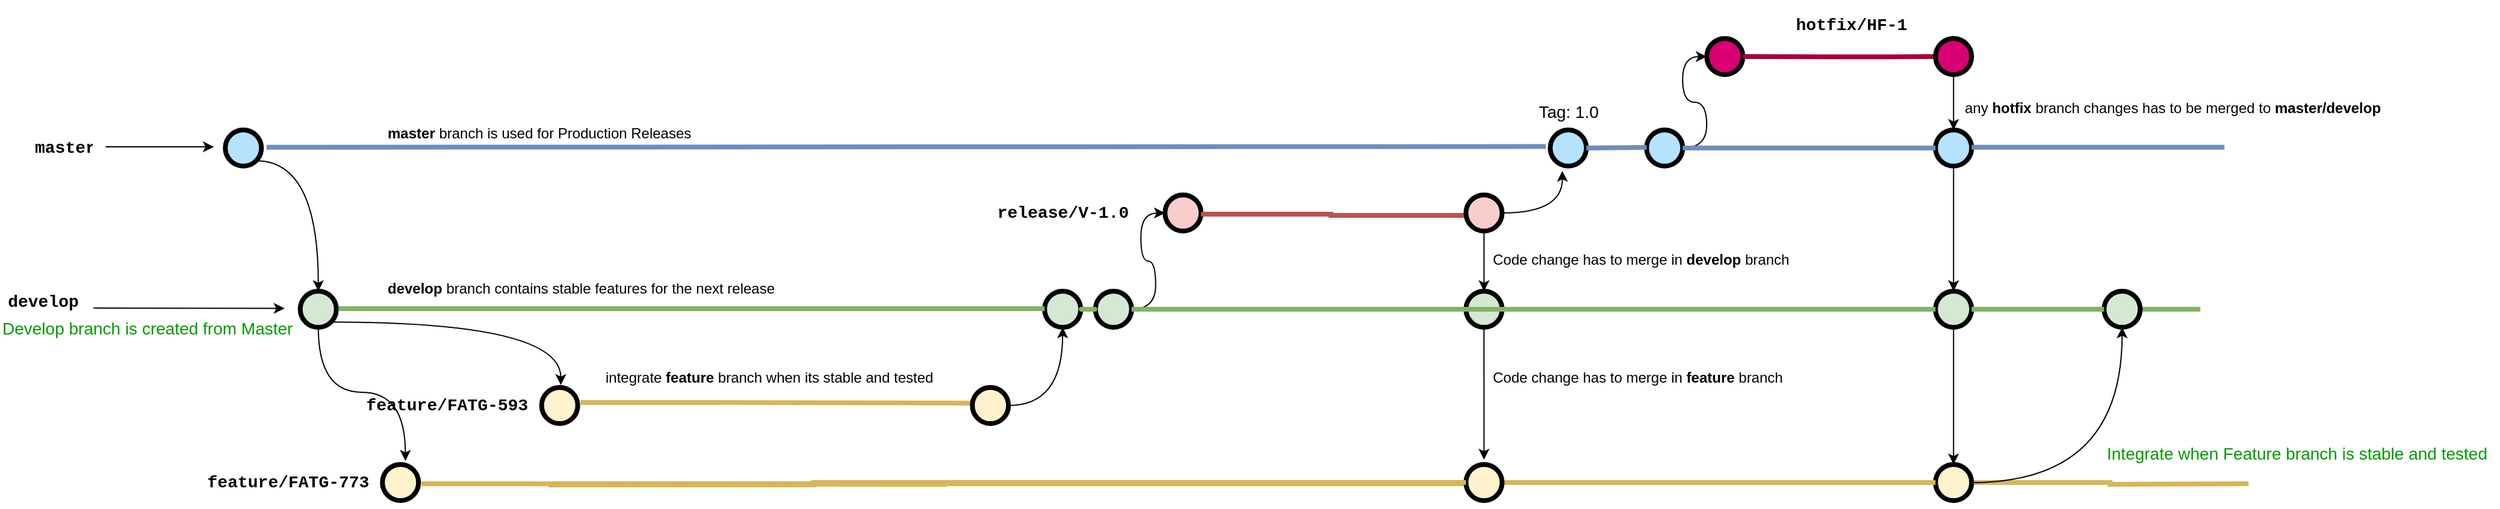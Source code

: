 <mxfile version="17.4.5" type="github">
  <diagram id="yPxyJZ8AM_hMuL3Unpa9" name="complex gitflow">
    <mxGraphModel dx="3131" dy="1094" grid="1" gridSize="10" guides="1" tooltips="1" connect="1" arrows="1" fold="1" page="1" pageScale="1" pageWidth="1100" pageHeight="850" math="0" shadow="0">
      <root>
        <mxCell id="0" />
        <mxCell id="1" parent="0" />
        <mxCell id="nBreNSzFSE8uNr_BIwcD-4" value="master" style="text;html=1;strokeColor=none;fillColor=none;align=center;verticalAlign=middle;whiteSpace=wrap;overflow=hidden;fontSize=14;fontStyle=1;fontFamily=Courier New;" vertex="1" parent="1">
          <mxGeometry x="-612.37" y="142" width="50" height="42" as="geometry" />
        </mxCell>
        <mxCell id="nBreNSzFSE8uNr_BIwcD-20" style="edgeStyle=orthogonalEdgeStyle;orthogonalLoop=1;jettySize=auto;html=1;exitX=0.855;exitY=0.855;exitDx=0;exitDy=0;exitPerimeter=0;entryX=1.039;entryY=0.095;entryDx=0;entryDy=0;entryPerimeter=0;curved=1;" edge="1" parent="1" source="nBreNSzFSE8uNr_BIwcD-8" target="nBreNSzFSE8uNr_BIwcD-19">
          <mxGeometry relative="1" as="geometry" />
        </mxCell>
        <mxCell id="nBreNSzFSE8uNr_BIwcD-25" style="edgeStyle=orthogonalEdgeStyle;curved=1;orthogonalLoop=1;jettySize=auto;html=1;exitX=0.5;exitY=1;exitDx=0;exitDy=0;exitPerimeter=0;entryX=1.057;entryY=0.071;entryDx=0;entryDy=0;entryPerimeter=0;" edge="1" parent="1" source="nBreNSzFSE8uNr_BIwcD-8" target="nBreNSzFSE8uNr_BIwcD-23">
          <mxGeometry relative="1" as="geometry" />
        </mxCell>
        <mxCell id="nBreNSzFSE8uNr_BIwcD-8" value="" style="verticalLabelPosition=bottom;verticalAlign=top;html=1;strokeWidth=4;shape=mxgraph.flowchart.on-page_reference;plain-purple;gradientColor=none;strokeColor=#000000;fillColor=#D5E8D4;" vertex="1" parent="1">
          <mxGeometry x="-390.62" y="282" width="30" height="30" as="geometry" />
        </mxCell>
        <mxCell id="nBreNSzFSE8uNr_BIwcD-9" value="" style="edgeStyle=orthogonalEdgeStyle;rounded=0;html=1;jettySize=auto;orthogonalLoop=1;strokeWidth=4;endArrow=none;endFill=0;curved=1;startArrow=none;fillColor=#d5e8d4;strokeColor=#82b366;" edge="1" parent="1" source="nBreNSzFSE8uNr_BIwcD-104">
          <mxGeometry x="-316.37" y="296.5" as="geometry">
            <mxPoint x="-358.62" y="296.5" as="sourcePoint" />
            <mxPoint x="1187.63" y="297" as="targetPoint" />
            <Array as="points">
              <mxPoint x="-271.37" y="297" />
            </Array>
          </mxGeometry>
        </mxCell>
        <mxCell id="nBreNSzFSE8uNr_BIwcD-14" style="edgeStyle=orthogonalEdgeStyle;curved=1;rounded=0;orthogonalLoop=1;jettySize=auto;html=1;exitX=0.855;exitY=0.855;exitDx=0;exitDy=0;exitPerimeter=0;entryX=0.5;entryY=0;entryDx=0;entryDy=0;entryPerimeter=0;" edge="1" parent="1" source="nBreNSzFSE8uNr_BIwcD-10" target="nBreNSzFSE8uNr_BIwcD-8">
          <mxGeometry relative="1" as="geometry" />
        </mxCell>
        <mxCell id="nBreNSzFSE8uNr_BIwcD-10" value="" style="verticalLabelPosition=bottom;verticalAlign=top;html=1;strokeWidth=4;shape=mxgraph.flowchart.on-page_reference;plain-blue;gradientColor=none;fillColor=#B5E3Fe;strokeColor=#000000;" vertex="1" parent="1">
          <mxGeometry x="-452.87" y="148" width="30" height="30" as="geometry" />
        </mxCell>
        <mxCell id="nBreNSzFSE8uNr_BIwcD-16" value="develop" style="text;html=1;strokeColor=none;fillColor=none;align=center;verticalAlign=middle;whiteSpace=wrap;overflow=hidden;fontSize=14;fontStyle=1;fontFamily=Courier New;" vertex="1" parent="1">
          <mxGeometry x="-640" y="270" width="71.75" height="42" as="geometry" />
        </mxCell>
        <mxCell id="nBreNSzFSE8uNr_BIwcD-17" value="" style="verticalLabelPosition=bottom;verticalAlign=top;html=1;strokeWidth=4;shape=mxgraph.flowchart.on-page_reference;strokeColor=#000000;fillColor=#fff2cc;" vertex="1" parent="1">
          <mxGeometry x="-190.12" y="362" width="30" height="30" as="geometry" />
        </mxCell>
        <mxCell id="nBreNSzFSE8uNr_BIwcD-18" value="" style="edgeStyle=orthogonalEdgeStyle;rounded=0;html=1;jettySize=auto;orthogonalLoop=1;strokeWidth=4;endArrow=none;endFill=0;startArrow=none;fillColor=#fff2cc;strokeColor=#d6b656;" edge="1" parent="1">
          <mxGeometry x="-260.12" y="378.5" as="geometry">
            <mxPoint x="-157.87" y="374.5" as="sourcePoint" />
            <mxPoint x="167.63" y="372" as="targetPoint" />
            <Array as="points">
              <mxPoint x="-50.12" y="375" />
              <mxPoint x="-50.12" y="375" />
            </Array>
          </mxGeometry>
        </mxCell>
        <mxCell id="nBreNSzFSE8uNr_BIwcD-19" value="feature/FATG-593" style="text;html=1;strokeColor=none;fillColor=none;align=center;verticalAlign=middle;whiteSpace=wrap;overflow=hidden;fontSize=14;fontStyle=1;fontFamily=Courier New;" vertex="1" parent="1">
          <mxGeometry x="-355.62" y="356" width="174.63" height="42" as="geometry" />
        </mxCell>
        <mxCell id="nBreNSzFSE8uNr_BIwcD-21" value="" style="verticalLabelPosition=bottom;verticalAlign=top;html=1;strokeWidth=4;shape=mxgraph.flowchart.on-page_reference;strokeColor=#000000;fillColor=#fff2cc;" vertex="1" parent="1">
          <mxGeometry x="-322.37" y="426" width="30" height="30" as="geometry" />
        </mxCell>
        <mxCell id="nBreNSzFSE8uNr_BIwcD-23" value="feature/FATG-773" style="text;html=1;strokeColor=none;fillColor=none;align=center;verticalAlign=middle;whiteSpace=wrap;overflow=hidden;fontSize=14;fontStyle=1;fontFamily=Courier New;" vertex="1" parent="1">
          <mxGeometry x="-487.87" y="420" width="174.63" height="42" as="geometry" />
        </mxCell>
        <mxCell id="nBreNSzFSE8uNr_BIwcD-46" style="edgeStyle=orthogonalEdgeStyle;curved=1;orthogonalLoop=1;jettySize=auto;html=1;entryX=0.5;entryY=1;entryDx=0;entryDy=0;entryPerimeter=0;" edge="1" parent="1" source="nBreNSzFSE8uNr_BIwcD-28" target="nBreNSzFSE8uNr_BIwcD-44">
          <mxGeometry relative="1" as="geometry" />
        </mxCell>
        <mxCell id="nBreNSzFSE8uNr_BIwcD-28" value="" style="verticalLabelPosition=bottom;verticalAlign=top;html=1;strokeWidth=4;shape=mxgraph.flowchart.on-page_reference;strokeColor=#000000;fillColor=#fff2cc;" vertex="1" parent="1">
          <mxGeometry x="167.63" y="362" width="30" height="30" as="geometry" />
        </mxCell>
        <mxCell id="nBreNSzFSE8uNr_BIwcD-33" value="" style="edgeStyle=orthogonalEdgeStyle;rounded=0;html=1;jettySize=auto;orthogonalLoop=1;strokeWidth=4;endArrow=none;endFill=0;startArrow=none;fillColor=#fff2cc;strokeColor=#d6b656;" edge="1" parent="1" source="nBreNSzFSE8uNr_BIwcD-101">
          <mxGeometry x="-392.37" y="446" as="geometry">
            <mxPoint x="-290.12" y="442" as="sourcePoint" />
            <mxPoint x="1227.63" y="442" as="targetPoint" />
            <Array as="points" />
          </mxGeometry>
        </mxCell>
        <mxCell id="nBreNSzFSE8uNr_BIwcD-40" value="" style="verticalLabelPosition=bottom;verticalAlign=top;html=1;strokeWidth=4;shape=mxgraph.flowchart.on-page_reference;fillColor=#f8cecc;strokeColor=#000000;" vertex="1" parent="1">
          <mxGeometry x="327.63" y="202" width="30" height="30" as="geometry" />
        </mxCell>
        <mxCell id="nBreNSzFSE8uNr_BIwcD-44" value="" style="verticalLabelPosition=bottom;verticalAlign=top;html=1;strokeWidth=4;shape=mxgraph.flowchart.on-page_reference;plain-purple;gradientColor=none;strokeColor=#000000;fillColor=#D5E8D4;" vertex="1" parent="1">
          <mxGeometry x="227.63" y="282" width="30" height="30" as="geometry" />
        </mxCell>
        <mxCell id="nBreNSzFSE8uNr_BIwcD-45" value="" style="edgeStyle=orthogonalEdgeStyle;rounded=0;html=1;jettySize=auto;orthogonalLoop=1;strokeWidth=4;endArrow=none;endFill=0;curved=1;fillColor=#d5e8d4;strokeColor=#82b366;" edge="1" parent="1" target="nBreNSzFSE8uNr_BIwcD-44">
          <mxGeometry x="-316.37" y="296.5" as="geometry">
            <mxPoint x="-358.62" y="296.5" as="sourcePoint" />
            <mxPoint x="518.63" y="297" as="targetPoint" />
            <Array as="points">
              <mxPoint x="-271.37" y="297" />
            </Array>
          </mxGeometry>
        </mxCell>
        <mxCell id="nBreNSzFSE8uNr_BIwcD-49" style="edgeStyle=orthogonalEdgeStyle;curved=1;orthogonalLoop=1;jettySize=auto;html=1;entryX=0;entryY=0.5;entryDx=0;entryDy=0;entryPerimeter=0;" edge="1" parent="1" source="nBreNSzFSE8uNr_BIwcD-47" target="nBreNSzFSE8uNr_BIwcD-40">
          <mxGeometry relative="1" as="geometry" />
        </mxCell>
        <mxCell id="nBreNSzFSE8uNr_BIwcD-47" value="" style="verticalLabelPosition=bottom;verticalAlign=top;html=1;strokeWidth=4;shape=mxgraph.flowchart.on-page_reference;plain-purple;gradientColor=none;strokeColor=#000000;fillColor=#D5E8D4;" vertex="1" parent="1">
          <mxGeometry x="269.88" y="282" width="30" height="30" as="geometry" />
        </mxCell>
        <mxCell id="nBreNSzFSE8uNr_BIwcD-48" value="" style="edgeStyle=orthogonalEdgeStyle;rounded=0;html=1;jettySize=auto;orthogonalLoop=1;strokeWidth=4;endArrow=none;endFill=0;curved=1;startArrow=none;fillColor=#d5e8d4;strokeColor=#82b366;" edge="1" parent="1" source="nBreNSzFSE8uNr_BIwcD-44" target="nBreNSzFSE8uNr_BIwcD-47">
          <mxGeometry x="-316.37" y="296.5" as="geometry">
            <mxPoint x="227.63" y="297" as="sourcePoint" />
            <mxPoint x="518.63" y="297" as="targetPoint" />
            <Array as="points" />
          </mxGeometry>
        </mxCell>
        <mxCell id="nBreNSzFSE8uNr_BIwcD-51" value="release/V-1.0" style="text;html=1;strokeColor=none;fillColor=none;align=center;verticalAlign=middle;whiteSpace=wrap;overflow=hidden;fontSize=14;fontStyle=1;fontFamily=Courier New;" vertex="1" parent="1">
          <mxGeometry x="177.63" y="196" width="130" height="42" as="geometry" />
        </mxCell>
        <mxCell id="nBreNSzFSE8uNr_BIwcD-60" value="" style="edgeStyle=orthogonalEdgeStyle;rounded=0;html=1;jettySize=auto;orthogonalLoop=1;strokeWidth=4;endArrow=none;endFill=0;startArrow=none;fillColor=#f8cecc;strokeColor=#b85450;" edge="1" parent="1">
          <mxGeometry x="255.38" y="222" as="geometry">
            <mxPoint x="357.63" y="218" as="sourcePoint" />
            <mxPoint x="577.63" y="219" as="targetPoint" />
            <Array as="points">
              <mxPoint x="465.38" y="218.5" />
              <mxPoint x="465.38" y="218.5" />
            </Array>
          </mxGeometry>
        </mxCell>
        <mxCell id="nBreNSzFSE8uNr_BIwcD-74" style="edgeStyle=orthogonalEdgeStyle;curved=1;orthogonalLoop=1;jettySize=auto;html=1;" edge="1" parent="1" source="nBreNSzFSE8uNr_BIwcD-61">
          <mxGeometry relative="1" as="geometry">
            <mxPoint x="657.63" y="182" as="targetPoint" />
          </mxGeometry>
        </mxCell>
        <mxCell id="nBreNSzFSE8uNr_BIwcD-79" style="edgeStyle=orthogonalEdgeStyle;curved=1;orthogonalLoop=1;jettySize=auto;html=1;" edge="1" parent="1" source="nBreNSzFSE8uNr_BIwcD-61" target="nBreNSzFSE8uNr_BIwcD-77">
          <mxGeometry relative="1" as="geometry" />
        </mxCell>
        <mxCell id="nBreNSzFSE8uNr_BIwcD-61" value="" style="verticalLabelPosition=bottom;verticalAlign=top;html=1;strokeWidth=4;shape=mxgraph.flowchart.on-page_reference;fillColor=#f8cecc;strokeColor=#000000;" vertex="1" parent="1">
          <mxGeometry x="577.63" y="202" width="30" height="30" as="geometry" />
        </mxCell>
        <mxCell id="nBreNSzFSE8uNr_BIwcD-64" value="" style="verticalLabelPosition=bottom;verticalAlign=top;html=1;strokeWidth=4;shape=mxgraph.flowchart.on-page_reference;plain-blue;gradientColor=none;fillColor=#B5E3Fe;strokeColor=#000000;" vertex="1" parent="1">
          <mxGeometry x="647.63" y="148" width="30" height="30" as="geometry" />
        </mxCell>
        <mxCell id="nBreNSzFSE8uNr_BIwcD-75" value="Tag: 1.0" style="text;html=1;strokeColor=none;fillColor=none;align=center;verticalAlign=middle;whiteSpace=wrap;overflow=hidden;fontSize=14;" vertex="1" parent="1">
          <mxGeometry x="607.63" y="122" width="110" height="20" as="geometry" />
        </mxCell>
        <mxCell id="nBreNSzFSE8uNr_BIwcD-114" style="edgeStyle=orthogonalEdgeStyle;curved=1;orthogonalLoop=1;jettySize=auto;html=1;" edge="1" parent="1" source="nBreNSzFSE8uNr_BIwcD-77">
          <mxGeometry relative="1" as="geometry">
            <mxPoint x="592.63" y="422" as="targetPoint" />
          </mxGeometry>
        </mxCell>
        <mxCell id="nBreNSzFSE8uNr_BIwcD-77" value="" style="verticalLabelPosition=bottom;verticalAlign=top;html=1;strokeWidth=4;shape=mxgraph.flowchart.on-page_reference;plain-purple;gradientColor=none;strokeColor=#000000;fillColor=#D5E8D4;" vertex="1" parent="1">
          <mxGeometry x="577.63" y="282" width="30" height="30" as="geometry" />
        </mxCell>
        <mxCell id="nBreNSzFSE8uNr_BIwcD-87" style="edgeStyle=orthogonalEdgeStyle;curved=1;orthogonalLoop=1;jettySize=auto;html=1;entryX=0;entryY=0.5;entryDx=0;entryDy=0;entryPerimeter=0;" edge="1" parent="1" source="nBreNSzFSE8uNr_BIwcD-81" target="nBreNSzFSE8uNr_BIwcD-85">
          <mxGeometry relative="1" as="geometry" />
        </mxCell>
        <mxCell id="nBreNSzFSE8uNr_BIwcD-81" value="" style="verticalLabelPosition=bottom;verticalAlign=top;html=1;strokeWidth=4;shape=mxgraph.flowchart.on-page_reference;plain-blue;gradientColor=none;fillColor=#B5E3Fe;strokeColor=#000000;" vertex="1" parent="1">
          <mxGeometry x="727.63" y="148" width="30" height="30" as="geometry" />
        </mxCell>
        <mxCell id="nBreNSzFSE8uNr_BIwcD-85" value="" style="verticalLabelPosition=bottom;verticalAlign=top;html=1;strokeWidth=4;shape=mxgraph.flowchart.on-page_reference;fillColor=#d80073;strokeColor=#000000;fontColor=#ffffff;" vertex="1" parent="1">
          <mxGeometry x="777.63" y="72" width="30" height="30" as="geometry" />
        </mxCell>
        <mxCell id="nBreNSzFSE8uNr_BIwcD-86" value="" style="edgeStyle=orthogonalEdgeStyle;rounded=0;html=1;jettySize=auto;orthogonalLoop=1;strokeWidth=4;endArrow=none;endFill=0;curved=1;startArrow=none;fillColor=#d80073;strokeColor=#A50040;" edge="1" parent="1" target="nBreNSzFSE8uNr_BIwcD-85">
          <mxGeometry x="492.63" y="86" as="geometry">
            <mxPoint x="967.63" y="87" as="sourcePoint" />
            <mxPoint x="1087.63" y="87" as="targetPoint" />
            <Array as="points" />
          </mxGeometry>
        </mxCell>
        <mxCell id="nBreNSzFSE8uNr_BIwcD-88" value="hotfix/HF-1" style="text;html=1;strokeColor=none;fillColor=none;align=center;verticalAlign=middle;whiteSpace=wrap;overflow=hidden;fontSize=14;fontStyle=1;fontFamily=Courier New;" vertex="1" parent="1">
          <mxGeometry x="847.63" y="40" width="100" height="42" as="geometry" />
        </mxCell>
        <mxCell id="nBreNSzFSE8uNr_BIwcD-95" style="edgeStyle=orthogonalEdgeStyle;curved=1;orthogonalLoop=1;jettySize=auto;html=1;entryX=0.5;entryY=0;entryDx=0;entryDy=0;entryPerimeter=0;" edge="1" parent="1" source="nBreNSzFSE8uNr_BIwcD-89" target="nBreNSzFSE8uNr_BIwcD-92">
          <mxGeometry relative="1" as="geometry" />
        </mxCell>
        <mxCell id="nBreNSzFSE8uNr_BIwcD-89" value="" style="verticalLabelPosition=bottom;verticalAlign=top;html=1;strokeWidth=4;shape=mxgraph.flowchart.on-page_reference;fillColor=#d80073;strokeColor=#000000;fontColor=#ffffff;" vertex="1" parent="1">
          <mxGeometry x="967.63" y="72" width="30" height="30" as="geometry" />
        </mxCell>
        <mxCell id="nBreNSzFSE8uNr_BIwcD-99" style="edgeStyle=orthogonalEdgeStyle;curved=1;orthogonalLoop=1;jettySize=auto;html=1;entryX=0.5;entryY=0;entryDx=0;entryDy=0;entryPerimeter=0;" edge="1" parent="1" source="nBreNSzFSE8uNr_BIwcD-92" target="nBreNSzFSE8uNr_BIwcD-96">
          <mxGeometry relative="1" as="geometry" />
        </mxCell>
        <mxCell id="nBreNSzFSE8uNr_BIwcD-92" value="" style="verticalLabelPosition=bottom;verticalAlign=top;html=1;strokeWidth=4;shape=mxgraph.flowchart.on-page_reference;plain-blue;gradientColor=none;fillColor=#B5E3Fe;strokeColor=#000000;" vertex="1" parent="1">
          <mxGeometry x="967.63" y="148" width="30" height="30" as="geometry" />
        </mxCell>
        <mxCell id="nBreNSzFSE8uNr_BIwcD-94" value="" style="edgeStyle=orthogonalEdgeStyle;rounded=0;html=1;jettySize=auto;orthogonalLoop=1;strokeWidth=4;endArrow=none;endFill=0;startArrow=none;fillColor=#dae8fc;strokeColor=#6c8ebf;" edge="1" parent="1" source="nBreNSzFSE8uNr_BIwcD-81" target="nBreNSzFSE8uNr_BIwcD-92">
          <mxGeometry x="-427.37" y="162.5" as="geometry">
            <mxPoint x="727.63" y="163" as="sourcePoint" />
            <mxPoint x="1107.63" y="152" as="targetPoint" />
            <Array as="points" />
          </mxGeometry>
        </mxCell>
        <mxCell id="nBreNSzFSE8uNr_BIwcD-103" style="edgeStyle=orthogonalEdgeStyle;curved=1;orthogonalLoop=1;jettySize=auto;html=1;exitX=0.5;exitY=1;exitDx=0;exitDy=0;exitPerimeter=0;entryX=0.5;entryY=0;entryDx=0;entryDy=0;entryPerimeter=0;" edge="1" parent="1" source="nBreNSzFSE8uNr_BIwcD-96" target="nBreNSzFSE8uNr_BIwcD-101">
          <mxGeometry relative="1" as="geometry" />
        </mxCell>
        <mxCell id="nBreNSzFSE8uNr_BIwcD-96" value="" style="verticalLabelPosition=bottom;verticalAlign=top;html=1;strokeWidth=4;shape=mxgraph.flowchart.on-page_reference;plain-purple;gradientColor=none;strokeColor=#000000;fillColor=#D5E8D4;" vertex="1" parent="1">
          <mxGeometry x="967.63" y="282" width="30" height="30" as="geometry" />
        </mxCell>
        <mxCell id="nBreNSzFSE8uNr_BIwcD-98" value="" style="edgeStyle=orthogonalEdgeStyle;rounded=0;html=1;jettySize=auto;orthogonalLoop=1;strokeWidth=4;endArrow=none;endFill=0;curved=1;startArrow=none;fillColor=#d5e8d4;strokeColor=#82b366;" edge="1" parent="1" source="nBreNSzFSE8uNr_BIwcD-47" target="nBreNSzFSE8uNr_BIwcD-96">
          <mxGeometry x="-316.37" y="296.5" as="geometry">
            <mxPoint x="269.88" y="297" as="sourcePoint" />
            <mxPoint x="1187.63" y="297" as="targetPoint" />
            <Array as="points" />
          </mxGeometry>
        </mxCell>
        <mxCell id="nBreNSzFSE8uNr_BIwcD-107" style="edgeStyle=orthogonalEdgeStyle;curved=1;orthogonalLoop=1;jettySize=auto;html=1;entryX=0.5;entryY=1;entryDx=0;entryDy=0;entryPerimeter=0;" edge="1" parent="1" source="nBreNSzFSE8uNr_BIwcD-101" target="nBreNSzFSE8uNr_BIwcD-104">
          <mxGeometry relative="1" as="geometry" />
        </mxCell>
        <mxCell id="nBreNSzFSE8uNr_BIwcD-101" value="" style="verticalLabelPosition=bottom;verticalAlign=top;html=1;strokeWidth=4;shape=mxgraph.flowchart.on-page_reference;strokeColor=#000000;fillColor=#fff2cc;" vertex="1" parent="1">
          <mxGeometry x="967.63" y="426" width="30" height="30" as="geometry" />
        </mxCell>
        <mxCell id="nBreNSzFSE8uNr_BIwcD-102" value="" style="edgeStyle=orthogonalEdgeStyle;rounded=0;html=1;jettySize=auto;orthogonalLoop=1;strokeWidth=4;endArrow=none;endFill=0;startArrow=none;fillColor=#fff2cc;strokeColor=#d6b656;" edge="1" parent="1" source="nBreNSzFSE8uNr_BIwcD-112" target="nBreNSzFSE8uNr_BIwcD-101">
          <mxGeometry x="-392.37" y="446" as="geometry">
            <mxPoint x="-290.12" y="442" as="sourcePoint" />
            <mxPoint x="1227.63" y="442" as="targetPoint" />
            <Array as="points">
              <mxPoint x="-182.37" y="442" />
              <mxPoint x="-182.37" y="443" />
              <mxPoint x="35.63" y="443" />
            </Array>
          </mxGeometry>
        </mxCell>
        <mxCell id="nBreNSzFSE8uNr_BIwcD-104" value="" style="verticalLabelPosition=bottom;verticalAlign=top;html=1;strokeWidth=4;shape=mxgraph.flowchart.on-page_reference;plain-purple;gradientColor=none;strokeColor=#000000;fillColor=#D5E8D4;" vertex="1" parent="1">
          <mxGeometry x="1107.63" y="282" width="30" height="30" as="geometry" />
        </mxCell>
        <mxCell id="nBreNSzFSE8uNr_BIwcD-106" value="" style="edgeStyle=orthogonalEdgeStyle;rounded=0;html=1;jettySize=auto;orthogonalLoop=1;strokeWidth=4;endArrow=none;endFill=0;curved=1;startArrow=none;fillColor=#d5e8d4;strokeColor=#82b366;" edge="1" parent="1" source="nBreNSzFSE8uNr_BIwcD-96" target="nBreNSzFSE8uNr_BIwcD-104">
          <mxGeometry x="-316.37" y="296.5" as="geometry">
            <mxPoint x="967.63" y="297" as="sourcePoint" />
            <mxPoint x="1187.63" y="297" as="targetPoint" />
            <Array as="points" />
          </mxGeometry>
        </mxCell>
        <mxCell id="nBreNSzFSE8uNr_BIwcD-108" value="Develop branch is created from Master&amp;nbsp;" style="text;html=1;strokeColor=none;fillColor=none;align=left;verticalAlign=middle;whiteSpace=wrap;overflow=hidden;fontSize=14;fontStyle=0;fontColor=#009900;" vertex="1" parent="1">
          <mxGeometry x="-640" y="302" width="265.25" height="20" as="geometry" />
        </mxCell>
        <mxCell id="nBreNSzFSE8uNr_BIwcD-109" value="" style="endArrow=classic;html=1;strokeWidth=1;fontFamily=Courier New;fontColor=#009900;curved=1;" edge="1" parent="1">
          <mxGeometry width="50" height="50" relative="1" as="geometry">
            <mxPoint x="-562.37" y="296" as="sourcePoint" />
            <mxPoint x="-403.62" y="296.29" as="targetPoint" />
          </mxGeometry>
        </mxCell>
        <mxCell id="nBreNSzFSE8uNr_BIwcD-111" value="" style="endArrow=classic;html=1;strokeWidth=1;fontFamily=Courier New;fontColor=#009900;curved=1;" edge="1" parent="1">
          <mxGeometry width="50" height="50" relative="1" as="geometry">
            <mxPoint x="-552.37" y="162" as="sourcePoint" />
            <mxPoint x="-462.37" y="162" as="targetPoint" />
          </mxGeometry>
        </mxCell>
        <mxCell id="nBreNSzFSE8uNr_BIwcD-112" value="" style="verticalLabelPosition=bottom;verticalAlign=top;html=1;strokeWidth=4;shape=mxgraph.flowchart.on-page_reference;strokeColor=#000000;fillColor=#fff2cc;" vertex="1" parent="1">
          <mxGeometry x="577.63" y="426" width="30" height="30" as="geometry" />
        </mxCell>
        <mxCell id="nBreNSzFSE8uNr_BIwcD-113" value="" style="edgeStyle=orthogonalEdgeStyle;rounded=0;html=1;jettySize=auto;orthogonalLoop=1;strokeWidth=4;endArrow=none;endFill=0;startArrow=none;fillColor=#fff2cc;strokeColor=#d6b656;" edge="1" parent="1" target="nBreNSzFSE8uNr_BIwcD-112">
          <mxGeometry x="-392.37" y="446" as="geometry">
            <mxPoint x="-290.12" y="442" as="sourcePoint" />
            <mxPoint x="967.63" y="441" as="targetPoint" />
            <Array as="points" />
          </mxGeometry>
        </mxCell>
        <mxCell id="nBreNSzFSE8uNr_BIwcD-115" value="&lt;div&gt;Code change has to merge in &lt;b&gt;develop &lt;/b&gt;branch&lt;/div&gt;" style="text;html=1;strokeColor=none;fillColor=none;align=left;verticalAlign=middle;whiteSpace=wrap;overflow=hidden;fontSize=12;fontStyle=0;fontColor=#000000;" vertex="1" parent="1">
          <mxGeometry x="597.63" y="238" width="418.25" height="36" as="geometry" />
        </mxCell>
        <mxCell id="nBreNSzFSE8uNr_BIwcD-116" value="&lt;div&gt;Code change has to merge in &lt;b&gt;feature&amp;nbsp;&lt;/b&gt;branch&lt;/div&gt;" style="text;html=1;strokeColor=none;fillColor=none;align=left;verticalAlign=middle;whiteSpace=wrap;overflow=hidden;fontSize=12;fontStyle=0;fontColor=#000000;" vertex="1" parent="1">
          <mxGeometry x="597.63" y="336" width="418.25" height="36" as="geometry" />
        </mxCell>
        <mxCell id="nBreNSzFSE8uNr_BIwcD-118" value="" style="edgeStyle=orthogonalEdgeStyle;rounded=0;html=1;jettySize=auto;orthogonalLoop=1;strokeWidth=4;endArrow=none;endFill=0;curved=1;fillColor=#dae8fc;strokeColor=#6c8ebf;entryX=-0.122;entryY=0.459;entryDx=0;entryDy=0;entryPerimeter=0;" edge="1" parent="1" target="nBreNSzFSE8uNr_BIwcD-64">
          <mxGeometry x="-376.37" y="162.36" as="geometry">
            <mxPoint x="-418.62" y="162.36" as="sourcePoint" />
            <mxPoint x="637.63" y="162" as="targetPoint" />
            <Array as="points">
              <mxPoint x="-331.37" y="162" />
            </Array>
          </mxGeometry>
        </mxCell>
        <mxCell id="nBreNSzFSE8uNr_BIwcD-119" value="" style="edgeStyle=orthogonalEdgeStyle;rounded=0;html=1;jettySize=auto;orthogonalLoop=1;strokeWidth=4;endArrow=none;endFill=0;startArrow=none;fillColor=#dae8fc;strokeColor=#6c8ebf;exitX=1;exitY=0.5;exitDx=0;exitDy=0;exitPerimeter=0;" edge="1" parent="1" source="nBreNSzFSE8uNr_BIwcD-64">
          <mxGeometry x="-517.37" y="162" as="geometry">
            <mxPoint x="667.63" y="162.5" as="sourcePoint" />
            <mxPoint x="727.63" y="162.5" as="targetPoint" />
            <Array as="points" />
          </mxGeometry>
        </mxCell>
        <mxCell id="nBreNSzFSE8uNr_BIwcD-120" value="" style="edgeStyle=orthogonalEdgeStyle;rounded=0;html=1;jettySize=auto;orthogonalLoop=1;strokeWidth=4;endArrow=none;endFill=0;startArrow=none;fillColor=#dae8fc;strokeColor=#6c8ebf;" edge="1" parent="1">
          <mxGeometry x="-187.37" y="161.91" as="geometry">
            <mxPoint x="997.63" y="162.41" as="sourcePoint" />
            <mxPoint x="1207.63" y="162.41" as="targetPoint" />
            <Array as="points" />
          </mxGeometry>
        </mxCell>
        <mxCell id="nBreNSzFSE8uNr_BIwcD-121" value="Integrate when Feature branch is stable and tested" style="text;html=1;strokeColor=none;fillColor=none;align=left;verticalAlign=middle;whiteSpace=wrap;overflow=hidden;fontSize=14;fontStyle=0;fontColor=#009900;" vertex="1" parent="1">
          <mxGeometry x="1107.63" y="406" width="327.75" height="20" as="geometry" />
        </mxCell>
        <mxCell id="nBreNSzFSE8uNr_BIwcD-122" value="&lt;b&gt;develop &lt;/b&gt;branch contains stable features for the next release" style="text;html=1;strokeColor=none;fillColor=none;align=left;verticalAlign=middle;whiteSpace=wrap;overflow=hidden;fontSize=12;fontStyle=0;fontColor=#000000;" vertex="1" parent="1">
          <mxGeometry x="-320.12" y="262" width="418.25" height="36" as="geometry" />
        </mxCell>
        <mxCell id="nBreNSzFSE8uNr_BIwcD-123" value="&lt;b&gt;master&amp;nbsp;&lt;/b&gt;branch is used for Production Releases" style="text;html=1;strokeColor=none;fillColor=none;align=left;verticalAlign=middle;whiteSpace=wrap;overflow=hidden;fontSize=12;fontStyle=0;fontColor=#000000;" vertex="1" parent="1">
          <mxGeometry x="-320.12" y="133" width="418.25" height="36" as="geometry" />
        </mxCell>
        <mxCell id="nBreNSzFSE8uNr_BIwcD-124" value="integrate &lt;b&gt;feature&lt;/b&gt; branch when its stable and tested" style="text;html=1;strokeColor=none;fillColor=none;align=left;verticalAlign=middle;whiteSpace=wrap;overflow=hidden;fontSize=12;fontStyle=0;fontColor=#000000;" vertex="1" parent="1">
          <mxGeometry x="-139.37" y="336" width="418.25" height="36" as="geometry" />
        </mxCell>
        <mxCell id="nBreNSzFSE8uNr_BIwcD-126" value="&lt;div&gt;any &lt;b&gt;hotfix&lt;/b&gt; branch changes has to be merged to &lt;b&gt;master/develop&lt;/b&gt;&lt;/div&gt;" style="text;html=1;strokeColor=none;fillColor=none;align=left;verticalAlign=middle;whiteSpace=wrap;overflow=hidden;fontSize=12;fontStyle=0;fontColor=#000000;" vertex="1" parent="1">
          <mxGeometry x="990" y="112" width="418.25" height="36" as="geometry" />
        </mxCell>
      </root>
    </mxGraphModel>
  </diagram>
</mxfile>
